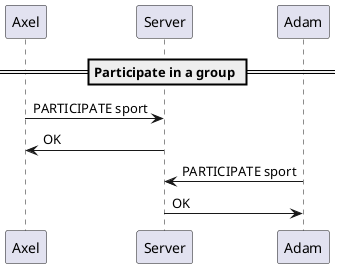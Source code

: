@startuml
'https://plantuml.com/sequence-diagram

== Participate in a group ==

Axel -> Server: PARTICIPATE sport
Server -> Axel: OK

Adam -> Server: PARTICIPATE sport
Server -> Adam: OK

@enduml
